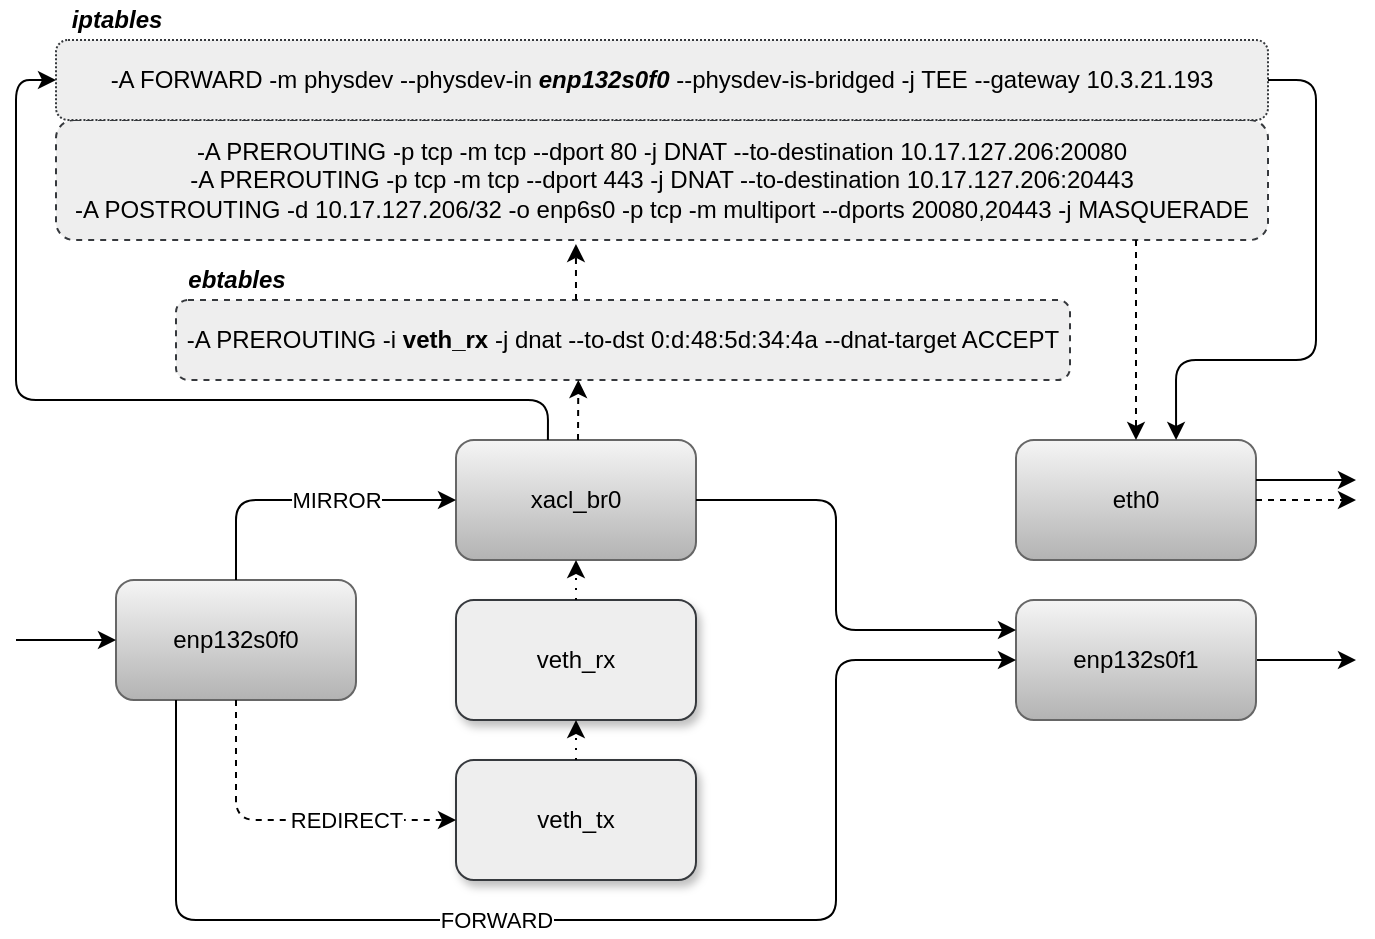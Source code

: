 <mxfile version="13.3.9" type="github">
  <diagram id="D_IJrdBWuOMCP7FshWZn" name="第 1 页">
    <mxGraphModel dx="925" dy="1653" grid="1" gridSize="10" guides="1" tooltips="1" connect="1" arrows="1" fold="1" page="1" pageScale="1" pageWidth="827" pageHeight="1169" math="0" shadow="0">
      <root>
        <mxCell id="0" />
        <mxCell id="1" parent="0" />
        <mxCell id="ZjVOlIGF_ecNaLtHyKa2-1" value="xacl_br0" style="rounded=1;whiteSpace=wrap;html=1;gradientColor=#b3b3b3;fillColor=#f5f5f5;strokeColor=#666666;" parent="1" vertex="1">
          <mxGeometry x="330" y="110" width="120" height="60" as="geometry" />
        </mxCell>
        <mxCell id="ZjVOlIGF_ecNaLtHyKa2-2" value="enp132s0f0" style="rounded=1;whiteSpace=wrap;html=1;gradientColor=#b3b3b3;fillColor=#f5f5f5;strokeColor=#666666;" parent="1" vertex="1">
          <mxGeometry x="160" y="180" width="120" height="60" as="geometry" />
        </mxCell>
        <mxCell id="ZjVOlIGF_ecNaLtHyKa2-3" value="veth_tx" style="rounded=1;whiteSpace=wrap;html=1;fillColor=#eeeeee;strokeColor=#36393d;shadow=1;" parent="1" vertex="1">
          <mxGeometry x="330" y="270" width="120" height="60" as="geometry" />
        </mxCell>
        <mxCell id="ZjVOlIGF_ecNaLtHyKa2-4" value="-A PREROUTING -i &lt;b&gt;veth_rx&lt;/b&gt; -j dnat --to-dst 0:d:48:5d:34:4a --dnat-target ACCEPT" style="rounded=1;whiteSpace=wrap;html=1;dashed=1;fillColor=#eeeeee;strokeColor=#36393d;" parent="1" vertex="1">
          <mxGeometry x="190" y="40" width="447" height="40" as="geometry" />
        </mxCell>
        <mxCell id="ZjVOlIGF_ecNaLtHyKa2-6" value="" style="endArrow=classic;html=1;entryX=0;entryY=0.5;entryDx=0;entryDy=0;exitX=0.5;exitY=1;exitDx=0;exitDy=0;dashed=1;" parent="1" source="ZjVOlIGF_ecNaLtHyKa2-2" target="ZjVOlIGF_ecNaLtHyKa2-3" edge="1">
          <mxGeometry width="50" height="50" relative="1" as="geometry">
            <mxPoint x="380" y="200" as="sourcePoint" />
            <mxPoint x="430" y="150" as="targetPoint" />
            <Array as="points">
              <mxPoint x="220" y="300" />
            </Array>
          </mxGeometry>
        </mxCell>
        <mxCell id="ZjVOlIGF_ecNaLtHyKa2-7" value="REDIRECT" style="edgeLabel;html=1;align=center;verticalAlign=middle;resizable=0;points=[];" parent="ZjVOlIGF_ecNaLtHyKa2-6" vertex="1" connectable="0">
          <mxGeometry x="-0.183" y="-2" relative="1" as="geometry">
            <mxPoint x="45" y="-2" as="offset" />
          </mxGeometry>
        </mxCell>
        <mxCell id="ZjVOlIGF_ecNaLtHyKa2-8" value="" style="endArrow=classic;html=1;exitX=1;exitY=0.5;exitDx=0;exitDy=0;" parent="1" source="ZjVOlIGF_ecNaLtHyKa2-19" edge="1">
          <mxGeometry width="50" height="50" relative="1" as="geometry">
            <mxPoint x="380" y="200" as="sourcePoint" />
            <mxPoint x="780" y="220" as="targetPoint" />
          </mxGeometry>
        </mxCell>
        <mxCell id="ZjVOlIGF_ecNaLtHyKa2-9" value="" style="endArrow=classic;html=1;exitX=0.5;exitY=0;exitDx=0;exitDy=0;entryX=0;entryY=0.5;entryDx=0;entryDy=0;" parent="1" source="ZjVOlIGF_ecNaLtHyKa2-2" target="ZjVOlIGF_ecNaLtHyKa2-1" edge="1">
          <mxGeometry width="50" height="50" relative="1" as="geometry">
            <mxPoint x="380" y="200" as="sourcePoint" />
            <mxPoint x="430" y="150" as="targetPoint" />
            <Array as="points">
              <mxPoint x="220" y="140" />
            </Array>
          </mxGeometry>
        </mxCell>
        <mxCell id="ZjVOlIGF_ecNaLtHyKa2-25" value="MIRROR" style="edgeLabel;html=1;align=center;verticalAlign=middle;resizable=0;points=[];" parent="ZjVOlIGF_ecNaLtHyKa2-9" vertex="1" connectable="0">
          <mxGeometry x="-0.6" y="1" relative="1" as="geometry">
            <mxPoint x="51" y="-10" as="offset" />
          </mxGeometry>
        </mxCell>
        <mxCell id="ZjVOlIGF_ecNaLtHyKa2-10" value="" style="endArrow=classic;html=1;entryX=0.45;entryY=1;entryDx=0;entryDy=0;entryPerimeter=0;dashed=1;" parent="1" target="ZjVOlIGF_ecNaLtHyKa2-4" edge="1">
          <mxGeometry width="50" height="50" relative="1" as="geometry">
            <mxPoint x="391" y="110" as="sourcePoint" />
            <mxPoint x="430" y="90" as="targetPoint" />
          </mxGeometry>
        </mxCell>
        <mxCell id="ZjVOlIGF_ecNaLtHyKa2-11" value="&lt;div&gt;-A PREROUTING -p tcp -m tcp --dport 80 -j DNAT --to-destination 10.17.127.206:20080&lt;/div&gt;&lt;div&gt;-A PREROUTING -p tcp -m tcp --dport 443 -j DNAT --to-destination 10.17.127.206:20443&lt;/div&gt;&lt;div&gt;-A POSTROUTING -d 10.17.127.206/32 -o enp6s0 -p tcp -m multiport --dports 20080,20443 -j MASQUERADE&lt;/div&gt;" style="rounded=1;whiteSpace=wrap;html=1;dashed=1;fillColor=#eeeeee;strokeColor=#36393d;" parent="1" vertex="1">
          <mxGeometry x="130" y="-50" width="606" height="60" as="geometry" />
        </mxCell>
        <mxCell id="ZjVOlIGF_ecNaLtHyKa2-12" value="&lt;b&gt;&lt;i&gt;ebtables&lt;/i&gt;&lt;/b&gt;" style="text;html=1;align=center;verticalAlign=middle;resizable=0;points=[];autosize=1;" parent="1" vertex="1">
          <mxGeometry x="190" y="20" width="60" height="20" as="geometry" />
        </mxCell>
        <mxCell id="ZjVOlIGF_ecNaLtHyKa2-13" value="&lt;b&gt;&lt;i&gt;iptables&lt;/i&gt;&lt;/b&gt;" style="text;html=1;align=center;verticalAlign=middle;resizable=0;points=[];autosize=1;" parent="1" vertex="1">
          <mxGeometry x="130" y="-110" width="60" height="20" as="geometry" />
        </mxCell>
        <mxCell id="ZjVOlIGF_ecNaLtHyKa2-15" value="eth0" style="rounded=1;whiteSpace=wrap;html=1;gradientColor=#b3b3b3;fillColor=#f5f5f5;strokeColor=#666666;" parent="1" vertex="1">
          <mxGeometry x="610" y="110" width="120" height="60" as="geometry" />
        </mxCell>
        <mxCell id="ZjVOlIGF_ecNaLtHyKa2-16" value="" style="endArrow=classic;html=1;entryX=0.5;entryY=0;entryDx=0;entryDy=0;dashed=1;" parent="1" target="ZjVOlIGF_ecNaLtHyKa2-15" edge="1">
          <mxGeometry width="50" height="50" relative="1" as="geometry">
            <mxPoint x="670" y="10" as="sourcePoint" />
            <mxPoint x="540" y="120" as="targetPoint" />
          </mxGeometry>
        </mxCell>
        <mxCell id="ZjVOlIGF_ecNaLtHyKa2-17" value="" style="endArrow=classic;html=1;exitX=1;exitY=0.5;exitDx=0;exitDy=0;dashed=1;" parent="1" source="ZjVOlIGF_ecNaLtHyKa2-15" edge="1">
          <mxGeometry width="50" height="50" relative="1" as="geometry">
            <mxPoint x="490" y="130" as="sourcePoint" />
            <mxPoint x="780" y="140" as="targetPoint" />
          </mxGeometry>
        </mxCell>
        <mxCell id="ZjVOlIGF_ecNaLtHyKa2-18" value="veth_rx" style="rounded=1;whiteSpace=wrap;html=1;fillColor=#eeeeee;strokeColor=#36393d;shadow=1;" parent="1" vertex="1">
          <mxGeometry x="330" y="190" width="120" height="60" as="geometry" />
        </mxCell>
        <mxCell id="ZjVOlIGF_ecNaLtHyKa2-19" value="&lt;span&gt;enp132s0f1&lt;/span&gt;" style="rounded=1;whiteSpace=wrap;html=1;gradientColor=#b3b3b3;fillColor=#f5f5f5;strokeColor=#666666;" parent="1" vertex="1">
          <mxGeometry x="610" y="190" width="120" height="60" as="geometry" />
        </mxCell>
        <mxCell id="ZjVOlIGF_ecNaLtHyKa2-20" value="" style="endArrow=classic;html=1;exitX=0.5;exitY=0;exitDx=0;exitDy=0;entryX=0.5;entryY=1;entryDx=0;entryDy=0;dashed=1;dashPattern=1 4;" parent="1" source="ZjVOlIGF_ecNaLtHyKa2-3" target="ZjVOlIGF_ecNaLtHyKa2-18" edge="1">
          <mxGeometry width="50" height="50" relative="1" as="geometry">
            <mxPoint x="450" y="250" as="sourcePoint" />
            <mxPoint x="500" y="200" as="targetPoint" />
          </mxGeometry>
        </mxCell>
        <mxCell id="ZjVOlIGF_ecNaLtHyKa2-21" value="" style="endArrow=classic;html=1;exitX=0.5;exitY=0;exitDx=0;exitDy=0;entryX=0.5;entryY=1;entryDx=0;entryDy=0;dashed=1;dashPattern=1 4;" parent="1" source="ZjVOlIGF_ecNaLtHyKa2-18" target="ZjVOlIGF_ecNaLtHyKa2-1" edge="1">
          <mxGeometry width="50" height="50" relative="1" as="geometry">
            <mxPoint x="450" y="250" as="sourcePoint" />
            <mxPoint x="500" y="200" as="targetPoint" />
          </mxGeometry>
        </mxCell>
        <mxCell id="ZjVOlIGF_ecNaLtHyKa2-22" value="" style="endArrow=classic;html=1;entryX=0;entryY=0.5;entryDx=0;entryDy=0;exitX=0.25;exitY=1;exitDx=0;exitDy=0;" parent="1" source="ZjVOlIGF_ecNaLtHyKa2-2" target="ZjVOlIGF_ecNaLtHyKa2-19" edge="1">
          <mxGeometry width="50" height="50" relative="1" as="geometry">
            <mxPoint x="340" y="230" as="sourcePoint" />
            <mxPoint x="500" y="200" as="targetPoint" />
            <Array as="points">
              <mxPoint x="190" y="350" />
              <mxPoint x="520" y="350" />
              <mxPoint x="520" y="220" />
            </Array>
          </mxGeometry>
        </mxCell>
        <mxCell id="ZjVOlIGF_ecNaLtHyKa2-24" value="FORWARD" style="edgeLabel;html=1;align=center;verticalAlign=middle;resizable=0;points=[];" parent="ZjVOlIGF_ecNaLtHyKa2-22" vertex="1" connectable="0">
          <mxGeometry x="0.3" y="1" relative="1" as="geometry">
            <mxPoint x="-159" y="1" as="offset" />
          </mxGeometry>
        </mxCell>
        <mxCell id="ZjVOlIGF_ecNaLtHyKa2-26" value="" style="endArrow=classic;html=1;entryX=0;entryY=0.5;entryDx=0;entryDy=0;" parent="1" target="ZjVOlIGF_ecNaLtHyKa2-2" edge="1">
          <mxGeometry width="50" height="50" relative="1" as="geometry">
            <mxPoint x="110" y="210" as="sourcePoint" />
            <mxPoint x="470" y="150" as="targetPoint" />
          </mxGeometry>
        </mxCell>
        <mxCell id="ZjVOlIGF_ecNaLtHyKa2-27" value="" style="endArrow=classic;html=1;exitX=1;exitY=0.5;exitDx=0;exitDy=0;entryX=0;entryY=0.25;entryDx=0;entryDy=0;" parent="1" source="ZjVOlIGF_ecNaLtHyKa2-1" target="ZjVOlIGF_ecNaLtHyKa2-19" edge="1">
          <mxGeometry width="50" height="50" relative="1" as="geometry">
            <mxPoint x="480" y="160" as="sourcePoint" />
            <mxPoint x="590" y="120" as="targetPoint" />
            <Array as="points">
              <mxPoint x="520" y="140" />
              <mxPoint x="520" y="205" />
            </Array>
          </mxGeometry>
        </mxCell>
        <mxCell id="dnEq5zq9akTZxnh5Uyjw-1" value="-A FORWARD -m physdev --physdev-in &lt;b&gt;&lt;i&gt;enp132s0f0&lt;/i&gt;&lt;/b&gt;&amp;nbsp;--physdev-is-bridged -j TEE --gateway 10.3.21.193" style="rounded=1;whiteSpace=wrap;html=1;dashed=1;dashPattern=1 1;fillColor=#eeeeee;strokeColor=#36393d;" vertex="1" parent="1">
          <mxGeometry x="130" y="-90" width="606" height="40" as="geometry" />
        </mxCell>
        <mxCell id="dnEq5zq9akTZxnh5Uyjw-4" value="" style="endArrow=classic;html=1;entryX=0.429;entryY=1.033;entryDx=0;entryDy=0;entryPerimeter=0;dashed=1;" edge="1" parent="1" target="ZjVOlIGF_ecNaLtHyKa2-11">
          <mxGeometry width="50" height="50" relative="1" as="geometry">
            <mxPoint x="390" y="40" as="sourcePoint" />
            <mxPoint x="401.15" y="90" as="targetPoint" />
          </mxGeometry>
        </mxCell>
        <mxCell id="dnEq5zq9akTZxnh5Uyjw-5" value="" style="endArrow=classic;html=1;exitX=0.383;exitY=0;exitDx=0;exitDy=0;exitPerimeter=0;entryX=0;entryY=0.5;entryDx=0;entryDy=0;" edge="1" parent="1" source="ZjVOlIGF_ecNaLtHyKa2-1" target="dnEq5zq9akTZxnh5Uyjw-1">
          <mxGeometry width="50" height="50" relative="1" as="geometry">
            <mxPoint x="470" y="100" as="sourcePoint" />
            <mxPoint x="520" y="50" as="targetPoint" />
            <Array as="points">
              <mxPoint x="376" y="90" />
              <mxPoint x="110" y="90" />
              <mxPoint x="110" y="-70" />
            </Array>
          </mxGeometry>
        </mxCell>
        <mxCell id="dnEq5zq9akTZxnh5Uyjw-6" value="" style="endArrow=classic;html=1;entryX=0.667;entryY=0;entryDx=0;entryDy=0;entryPerimeter=0;exitX=1;exitY=0.5;exitDx=0;exitDy=0;" edge="1" parent="1" source="dnEq5zq9akTZxnh5Uyjw-1" target="ZjVOlIGF_ecNaLtHyKa2-15">
          <mxGeometry width="50" height="50" relative="1" as="geometry">
            <mxPoint x="740" y="-70" as="sourcePoint" />
            <mxPoint x="510" y="60" as="targetPoint" />
            <Array as="points">
              <mxPoint x="760" y="-70" />
              <mxPoint x="760" y="70" />
              <mxPoint x="690" y="70" />
            </Array>
          </mxGeometry>
        </mxCell>
        <mxCell id="dnEq5zq9akTZxnh5Uyjw-7" value="" style="endArrow=classic;html=1;exitX=1;exitY=0.5;exitDx=0;exitDy=0;" edge="1" parent="1">
          <mxGeometry width="50" height="50" relative="1" as="geometry">
            <mxPoint x="730" y="130" as="sourcePoint" />
            <mxPoint x="780" y="130" as="targetPoint" />
          </mxGeometry>
        </mxCell>
      </root>
    </mxGraphModel>
  </diagram>
</mxfile>
